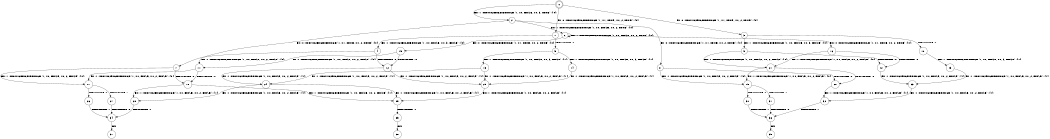 digraph BCG {
size = "7, 10.5";
center = TRUE;
node [shape = circle];
0 [peripheries = 2];
0 -> 1 [label = "EX !0 !ATOMIC_EXCH_BRANCH (1, +1, TRUE, +0, 2, TRUE) !{0}"];
0 -> 2 [label = "EX !1 !ATOMIC_EXCH_BRANCH (1, +0, FALSE, +0, 3, TRUE) !{0}"];
0 -> 3 [label = "EX !0 !ATOMIC_EXCH_BRANCH (1, +1, TRUE, +0, 2, TRUE) !{0}"];
1 -> 4 [label = "EX !1 !ATOMIC_EXCH_BRANCH (1, +0, FALSE, +0, 3, FALSE) !{0}"];
1 -> 5 [label = "TERMINATE !0"];
2 -> 6 [label = "EX !1 !ATOMIC_EXCH_BRANCH (1, +0, FALSE, +0, 2, TRUE) !{0}"];
2 -> 7 [label = "EX !0 !ATOMIC_EXCH_BRANCH (1, +1, TRUE, +0, 2, TRUE) !{0}"];
2 -> 8 [label = "EX !0 !ATOMIC_EXCH_BRANCH (1, +1, TRUE, +0, 2, TRUE) !{0}"];
3 -> 9 [label = "EX !1 !ATOMIC_EXCH_BRANCH (1, +0, FALSE, +0, 3, FALSE) !{0}"];
3 -> 10 [label = "TERMINATE !0"];
4 -> 11 [label = "EX !1 !ATOMIC_EXCH_BRANCH (1, +0, FALSE, +0, 2, FALSE) !{0}"];
4 -> 12 [label = "TERMINATE !0"];
5 -> 13 [label = "EX !1 !ATOMIC_EXCH_BRANCH (1, +0, FALSE, +0, 3, FALSE) !{1}"];
5 -> 14 [label = "EX !1 !ATOMIC_EXCH_BRANCH (1, +0, FALSE, +0, 3, FALSE) !{1}"];
6 -> 6 [label = "EX !1 !ATOMIC_EXCH_BRANCH (1, +0, FALSE, +0, 2, TRUE) !{0}"];
6 -> 15 [label = "EX !0 !ATOMIC_EXCH_BRANCH (1, +1, TRUE, +0, 2, TRUE) !{0}"];
6 -> 16 [label = "EX !0 !ATOMIC_EXCH_BRANCH (1, +1, TRUE, +0, 2, TRUE) !{0}"];
7 -> 17 [label = "EX !1 !ATOMIC_EXCH_BRANCH (1, +0, FALSE, +0, 2, FALSE) !{0}"];
7 -> 18 [label = "TERMINATE !0"];
8 -> 19 [label = "EX !1 !ATOMIC_EXCH_BRANCH (1, +0, FALSE, +0, 2, FALSE) !{0}"];
8 -> 20 [label = "TERMINATE !0"];
9 -> 21 [label = "EX !1 !ATOMIC_EXCH_BRANCH (1, +0, FALSE, +0, 2, FALSE) !{0}"];
9 -> 22 [label = "TERMINATE !0"];
10 -> 23 [label = "EX !1 !ATOMIC_EXCH_BRANCH (1, +0, FALSE, +0, 3, FALSE) !{1}"];
11 -> 17 [label = "EX !1 !ATOMIC_EXCH_BRANCH (1, +0, FALSE, +0, 2, FALSE) !{0}"];
11 -> 18 [label = "TERMINATE !0"];
12 -> 24 [label = "EX !1 !ATOMIC_EXCH_BRANCH (1, +0, FALSE, +0, 2, FALSE) !{1}"];
12 -> 25 [label = "EX !1 !ATOMIC_EXCH_BRANCH (1, +0, FALSE, +0, 2, FALSE) !{1}"];
13 -> 24 [label = "EX !1 !ATOMIC_EXCH_BRANCH (1, +0, FALSE, +0, 2, FALSE) !{1}"];
13 -> 25 [label = "EX !1 !ATOMIC_EXCH_BRANCH (1, +0, FALSE, +0, 2, FALSE) !{1}"];
14 -> 25 [label = "EX !1 !ATOMIC_EXCH_BRANCH (1, +0, FALSE, +0, 2, FALSE) !{1}"];
15 -> 11 [label = "EX !1 !ATOMIC_EXCH_BRANCH (1, +0, FALSE, +0, 2, FALSE) !{0}"];
15 -> 12 [label = "TERMINATE !0"];
16 -> 21 [label = "EX !1 !ATOMIC_EXCH_BRANCH (1, +0, FALSE, +0, 2, FALSE) !{0}"];
16 -> 22 [label = "TERMINATE !0"];
17 -> 26 [label = "TERMINATE !0"];
17 -> 27 [label = "TERMINATE !1"];
18 -> 28 [label = "EX !1 !ATOMIC_EXCH_BRANCH (1, +0, FALSE, +0, 2, FALSE) !{1}"];
18 -> 29 [label = "EX !1 !ATOMIC_EXCH_BRANCH (1, +0, FALSE, +0, 2, FALSE) !{1}"];
19 -> 30 [label = "TERMINATE !0"];
19 -> 31 [label = "TERMINATE !1"];
20 -> 32 [label = "EX !1 !ATOMIC_EXCH_BRANCH (1, +0, FALSE, +0, 2, FALSE) !{1}"];
21 -> 19 [label = "EX !1 !ATOMIC_EXCH_BRANCH (1, +0, FALSE, +0, 2, FALSE) !{0}"];
21 -> 20 [label = "TERMINATE !0"];
22 -> 33 [label = "EX !1 !ATOMIC_EXCH_BRANCH (1, +0, FALSE, +0, 2, FALSE) !{1}"];
23 -> 33 [label = "EX !1 !ATOMIC_EXCH_BRANCH (1, +0, FALSE, +0, 2, FALSE) !{1}"];
24 -> 28 [label = "EX !1 !ATOMIC_EXCH_BRANCH (1, +0, FALSE, +0, 2, FALSE) !{1}"];
24 -> 29 [label = "EX !1 !ATOMIC_EXCH_BRANCH (1, +0, FALSE, +0, 2, FALSE) !{1}"];
25 -> 29 [label = "EX !1 !ATOMIC_EXCH_BRANCH (1, +0, FALSE, +0, 2, FALSE) !{1}"];
26 -> 34 [label = "TERMINATE !1"];
27 -> 34 [label = "TERMINATE !0"];
28 -> 34 [label = "TERMINATE !1"];
29 -> 35 [label = "TERMINATE !1"];
30 -> 36 [label = "TERMINATE !1"];
31 -> 36 [label = "TERMINATE !0"];
32 -> 36 [label = "TERMINATE !1"];
33 -> 32 [label = "EX !1 !ATOMIC_EXCH_BRANCH (1, +0, FALSE, +0, 2, FALSE) !{1}"];
34 -> 37 [label = "exit"];
35 -> 38 [label = "exit"];
36 -> 39 [label = "exit"];
}
